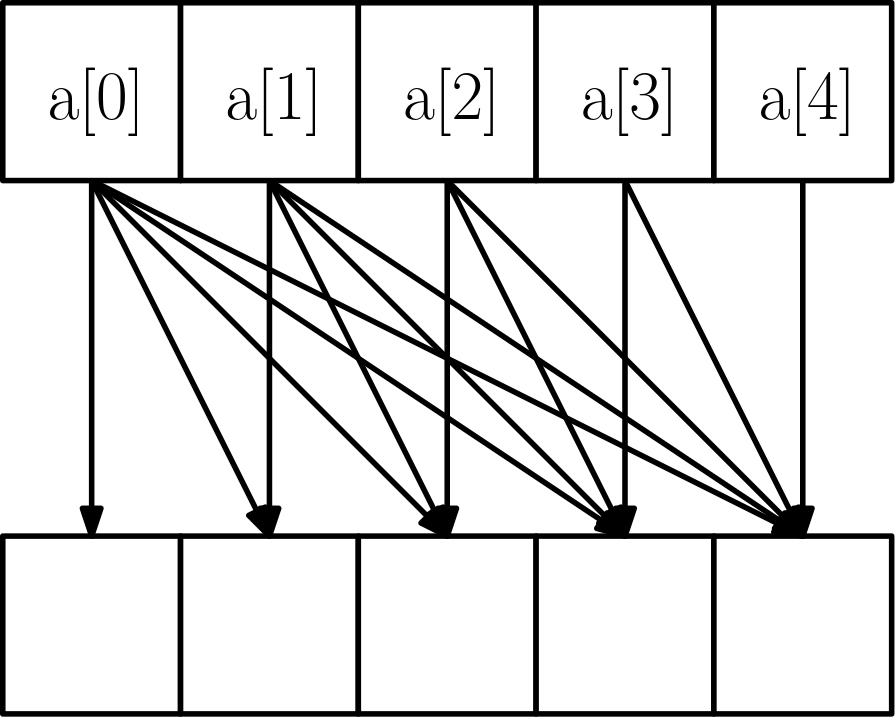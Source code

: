 <?xml version="1.0"?>
<!DOCTYPE ipe SYSTEM "ipe.dtd">
<ipe version="70005" creator="Ipe 7.1.1">
<info created="D:20131031205906" modified="D:20131031211657"/>
<ipestyle name="basic">
<symbol name="arrow/arc(spx)">
<path stroke="sym-stroke" fill="sym-stroke" pen="sym-pen">
0 0 m
-1 0.333 l
-1 -0.333 l
h
</path>
</symbol>
<symbol name="arrow/farc(spx)">
<path stroke="sym-stroke" fill="white" pen="sym-pen">
0 0 m
-1 0.333 l
-1 -0.333 l
h
</path>
</symbol>
<symbol name="mark/circle(sx)" transformations="translations">
<path fill="sym-stroke">
0.6 0 0 0.6 0 0 e
0.4 0 0 0.4 0 0 e
</path>
</symbol>
<symbol name="mark/disk(sx)" transformations="translations">
<path fill="sym-stroke">
0.6 0 0 0.6 0 0 e
</path>
</symbol>
<symbol name="mark/fdisk(sfx)" transformations="translations">
<group>
<path fill="sym-fill">
0.5 0 0 0.5 0 0 e
</path>
<path fill="sym-stroke" fillrule="eofill">
0.6 0 0 0.6 0 0 e
0.4 0 0 0.4 0 0 e
</path>
</group>
</symbol>
<symbol name="mark/box(sx)" transformations="translations">
<path fill="sym-stroke" fillrule="eofill">
-0.6 -0.6 m
0.6 -0.6 l
0.6 0.6 l
-0.6 0.6 l
h
-0.4 -0.4 m
0.4 -0.4 l
0.4 0.4 l
-0.4 0.4 l
h
</path>
</symbol>
<symbol name="mark/square(sx)" transformations="translations">
<path fill="sym-stroke">
-0.6 -0.6 m
0.6 -0.6 l
0.6 0.6 l
-0.6 0.6 l
h
</path>
</symbol>
<symbol name="mark/fsquare(sfx)" transformations="translations">
<group>
<path fill="sym-fill">
-0.5 -0.5 m
0.5 -0.5 l
0.5 0.5 l
-0.5 0.5 l
h
</path>
<path fill="sym-stroke" fillrule="eofill">
-0.6 -0.6 m
0.6 -0.6 l
0.6 0.6 l
-0.6 0.6 l
h
-0.4 -0.4 m
0.4 -0.4 l
0.4 0.4 l
-0.4 0.4 l
h
</path>
</group>
</symbol>
<symbol name="mark/cross(sx)" transformations="translations">
<group>
<path fill="sym-stroke">
-0.43 -0.57 m
0.57 0.43 l
0.43 0.57 l
-0.57 -0.43 l
h
</path>
<path fill="sym-stroke">
-0.43 0.57 m
0.57 -0.43 l
0.43 -0.57 l
-0.57 0.43 l
h
</path>
</group>
</symbol>
<symbol name="arrow/fnormal(spx)">
<path stroke="sym-stroke" fill="white" pen="sym-pen">
0 0 m
-1 0.333 l
-1 -0.333 l
h
</path>
</symbol>
<symbol name="arrow/pointed(spx)">
<path stroke="sym-stroke" fill="sym-stroke" pen="sym-pen">
0 0 m
-1 0.333 l
-0.8 0 l
-1 -0.333 l
h
</path>
</symbol>
<symbol name="arrow/fpointed(spx)">
<path stroke="sym-stroke" fill="white" pen="sym-pen">
0 0 m
-1 0.333 l
-0.8 0 l
-1 -0.333 l
h
</path>
</symbol>
<symbol name="arrow/linear(spx)">
<path stroke="sym-stroke" pen="sym-pen">
-1 0.333 m
0 0 l
-1 -0.333 l
</path>
</symbol>
<symbol name="arrow/fdouble(spx)">
<path stroke="sym-stroke" fill="white" pen="sym-pen">
0 0 m
-1 0.333 l
-1 -0.333 l
h
-1 0 m
-2 0.333 l
-2 -0.333 l
h
</path>
</symbol>
<symbol name="arrow/double(spx)">
<path stroke="sym-stroke" fill="sym-stroke" pen="sym-pen">
0 0 m
-1 0.333 l
-1 -0.333 l
h
-1 0 m
-2 0.333 l
-2 -0.333 l
h
</path>
</symbol>
<pen name="heavier" value="0.8"/>
<pen name="fat" value="1.2"/>
<pen name="ultrafat" value="2"/>
<symbolsize name="large" value="5"/>
<symbolsize name="small" value="2"/>
<symbolsize name="tiny" value="1.1"/>
<arrowsize name="large" value="10"/>
<arrowsize name="small" value="5"/>
<arrowsize name="tiny" value="3"/>
<color name="red" value="1 0 0"/>
<color name="green" value="0 1 0"/>
<color name="blue" value="0 0 1"/>
<color name="yellow" value="1 1 0"/>
<color name="orange" value="1 0.647 0"/>
<color name="gold" value="1 0.843 0"/>
<color name="purple" value="0.627 0.125 0.941"/>
<color name="gray" value="0.745"/>
<color name="brown" value="0.647 0.165 0.165"/>
<color name="navy" value="0 0 0.502"/>
<color name="pink" value="1 0.753 0.796"/>
<color name="seagreen" value="0.18 0.545 0.341"/>
<color name="turquoise" value="0.251 0.878 0.816"/>
<color name="violet" value="0.933 0.51 0.933"/>
<color name="darkblue" value="0 0 0.545"/>
<color name="darkcyan" value="0 0.545 0.545"/>
<color name="darkgray" value="0.663"/>
<color name="darkgreen" value="0 0.392 0"/>
<color name="darkmagenta" value="0.545 0 0.545"/>
<color name="darkorange" value="1 0.549 0"/>
<color name="darkred" value="0.545 0 0"/>
<color name="lightblue" value="0.678 0.847 0.902"/>
<color name="lightcyan" value="0.878 1 1"/>
<color name="lightgray" value="0.827"/>
<color name="lightgreen" value="0.565 0.933 0.565"/>
<color name="lightyellow" value="1 1 0.878"/>
<dashstyle name="dashed" value="[4] 0"/>
<dashstyle name="dotted" value="[1 3] 0"/>
<dashstyle name="dash dotted" value="[4 2 1 2] 0"/>
<dashstyle name="dash dot dotted" value="[4 2 1 2 1 2] 0"/>
<textsize name="large" value="\large"/>
<textsize name="Large" value="\Large"/>
<textsize name="LARGE" value="\LARGE"/>
<textsize name="huge" value="\huge"/>
<textsize name="Huge" value="\Huge"/>
<textsize name="small" value="\small"/>
<textsize name="footnote" value="\footnotesize"/>
<textsize name="tiny" value="\tiny"/>
<textstyle name="center" begin="\begin{center}" end="\end{center}"/>
<textstyle name="itemize" begin="\begin{itemize}" end="\end{itemize}"/>
<textstyle name="item" begin="\begin{itemize}\item{}" end="\end{itemize}"/>
<gridsize name="4 pts" value="4"/>
<gridsize name="8 pts (~3 mm)" value="8"/>
<gridsize name="16 pts (~6 mm)" value="16"/>
<gridsize name="32 pts (~12 mm)" value="32"/>
<gridsize name="10 pts (~3.5 mm)" value="10"/>
<gridsize name="20 pts (~7 mm)" value="20"/>
<gridsize name="14 pts (~5 mm)" value="14"/>
<gridsize name="28 pts (~10 mm)" value="28"/>
<gridsize name="56 pts (~20 mm)" value="56"/>
<anglesize name="90 deg" value="90"/>
<anglesize name="60 deg" value="60"/>
<anglesize name="45 deg" value="45"/>
<anglesize name="30 deg" value="30"/>
<anglesize name="22.5 deg" value="22.5"/>
<tiling name="falling" angle="-60" step="4" width="1"/>
<tiling name="rising" angle="30" step="4" width="1"/>
</ipestyle>
<page>
<layer name="alpha"/>
<view layers="alpha" active="alpha"/>
<path layer="alpha" stroke="black" fill="white" pen="ultrafat">
64 768 m
64 704 l
128 704 l
128 768 l
h
</path>
<path stroke="black" fill="white" pen="ultrafat">
128 768 m
128 704 l
192 704 l
192 768 l
h
</path>
<path stroke="black" fill="white" pen="ultrafat">
192 768 m
192 704 l
256 704 l
256 768 l
h
</path>
<path stroke="black" fill="white" pen="ultrafat">
256 768 m
256 704 l
320 704 l
320 768 l
h
</path>
<path stroke="black" fill="white" pen="ultrafat">
320 768 m
320 704 l
384 704 l
384 768 l
h
</path>
<path matrix="1 0 0 1 0 -192" stroke="black" fill="white" pen="ultrafat">
64 768 m
64 704 l
128 704 l
128 768 l
h
</path>
<path matrix="1 0 0 1 0 -192" stroke="black" fill="white" pen="ultrafat">
128 768 m
128 704 l
192 704 l
192 768 l
h
</path>
<path matrix="1 0 0 1 0 -192" stroke="black" fill="white" pen="ultrafat">
192 768 m
192 704 l
256 704 l
256 768 l
h
</path>
<path matrix="1 0 0 1 0 -192" stroke="black" fill="white" pen="ultrafat">
256 768 m
256 704 l
320 704 l
320 768 l
h
</path>
<path matrix="1 0 0 1 0 -192" stroke="black" fill="white" pen="ultrafat">
320 768 m
320 704 l
384 704 l
384 768 l
h
</path>
<path stroke="black" fill="white" pen="ultrafat" arrow="normal/large">
96 704 m
96 576 l
</path>
<path stroke="black" fill="white" pen="ultrafat" arrow="normal/large">
96 704 m
160 576 l
</path>
<path stroke="black" fill="white" pen="ultrafat" arrow="normal/large">
96 704 m
224 576 l
</path>
<path stroke="black" fill="white" pen="ultrafat" arrow="normal/large">
96 704 m
288 576 l
</path>
<path stroke="black" fill="white" pen="ultrafat" arrow="normal/large">
96 704 m
352 576 l
</path>
<path stroke="black" fill="white" pen="ultrafat" arrow="normal/large">
160 704 m
160 576 l
</path>
<path stroke="black" fill="white" pen="ultrafat" arrow="normal/large">
224 704 m
224 576 l
</path>
<path stroke="black" fill="white" pen="ultrafat" arrow="normal/large">
288 704 m
288 576 l
</path>
<path stroke="black" fill="white" pen="ultrafat" arrow="normal/large">
352 704 m
352 576 l
</path>
<path stroke="black" fill="white" pen="ultrafat" arrow="normal/large">
160 704 m
224 576 l
</path>
<path stroke="black" fill="white" pen="ultrafat" arrow="normal/large">
160 704 m
288 576 l
</path>
<path stroke="black" fill="white" pen="ultrafat" arrow="normal/large">
160 704 m
352 576 l
</path>
<path stroke="black" fill="white" pen="ultrafat" arrow="normal/large">
224 704 m
288 576 l
</path>
<path stroke="black" fill="white" pen="ultrafat">
224 704 m
352 576 l
352 576 l
</path>
<path stroke="black" fill="white" pen="ultrafat" arrow="normal/large">
288 704 m
352 576 l
</path>
<text transformations="translations" pos="80 720" stroke="black" type="label" width="35.111" height="18.564" depth="6.18" valign="bottom" size="Huge">a[0]</text>
<text transformations="translations" pos="144 720" stroke="black" type="label" width="35.111" height="18.564" depth="6.18" valign="bottom" size="Huge">a[1]</text>
<text transformations="translations" pos="208 720" stroke="black" type="label" width="35.111" height="18.564" depth="6.18" valign="bottom" size="Huge">a[2]</text>
<text transformations="translations" pos="272 720" stroke="black" type="label" width="35.111" height="18.564" depth="6.18" valign="bottom" size="Huge">a[3]</text>
<text transformations="translations" pos="336 720" stroke="black" type="label" width="35.111" height="18.564" depth="6.18" valign="bottom" size="Huge">a[4]</text>
</page>
</ipe>
